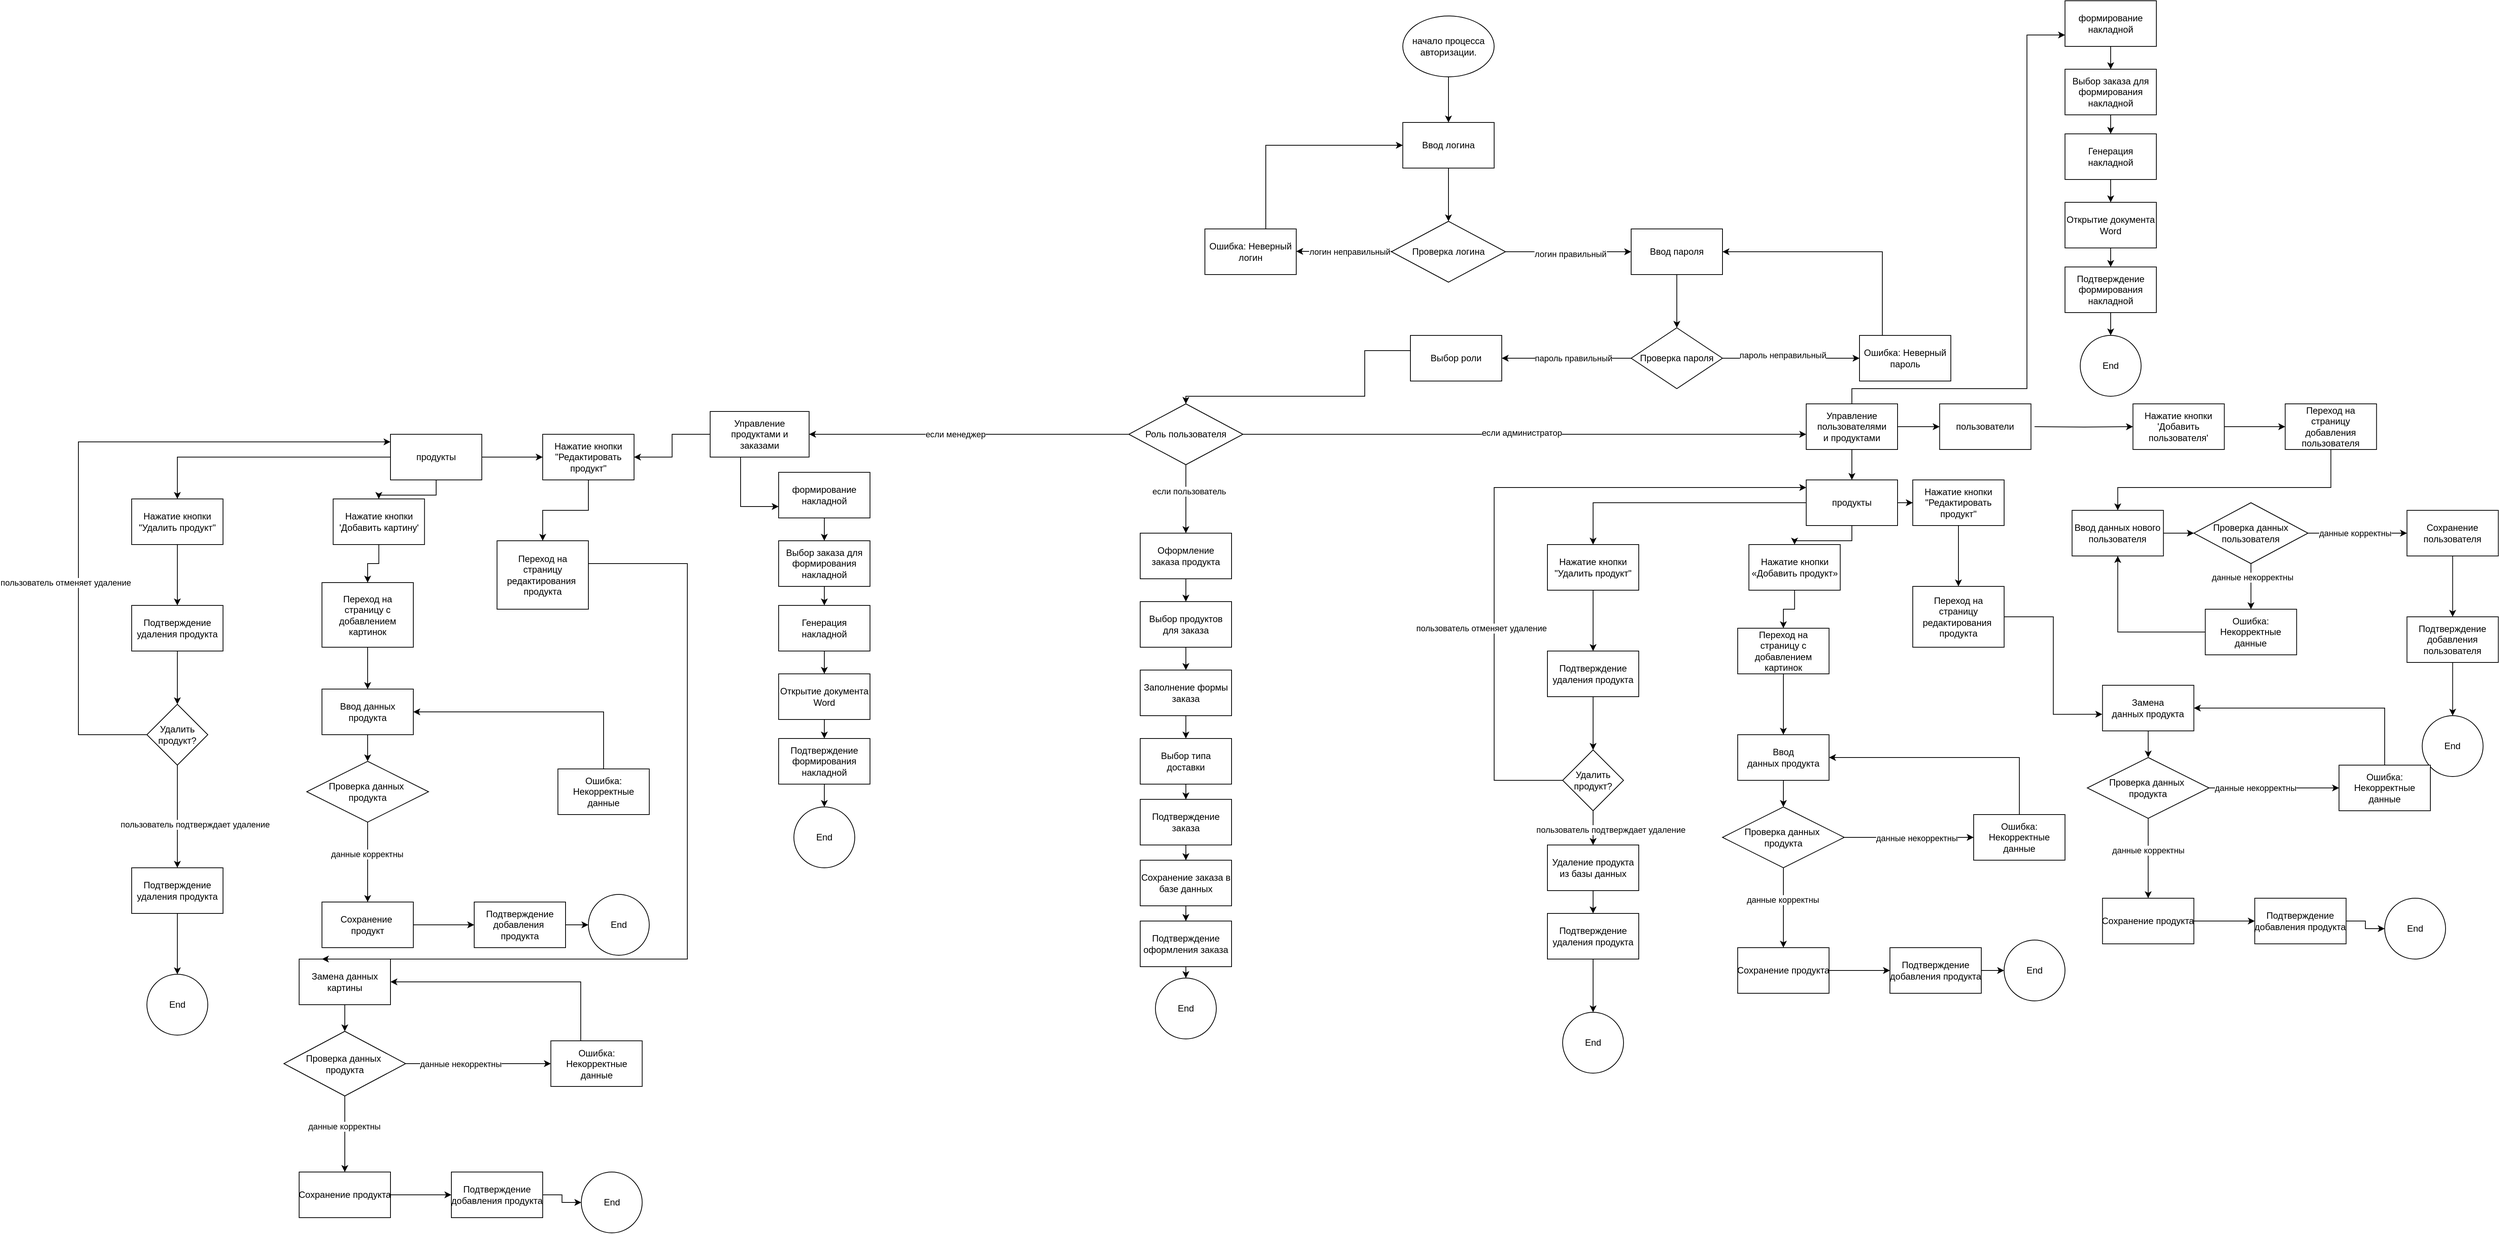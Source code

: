 <mxfile version="27.0.9">
  <diagram name="Страница — 1" id="6iXWhH8q-FExc1tuI681">
    <mxGraphModel dx="3080" dy="743" grid="1" gridSize="10" guides="1" tooltips="1" connect="1" arrows="1" fold="1" page="1" pageScale="1" pageWidth="827" pageHeight="1169" math="0" shadow="0">
      <root>
        <mxCell id="0" />
        <mxCell id="1" parent="0" />
        <mxCell id="z29O2VxKoP01go79SYKM-3" style="edgeStyle=orthogonalEdgeStyle;rounded=0;orthogonalLoop=1;jettySize=auto;html=1;" parent="1" source="z29O2VxKoP01go79SYKM-1" target="z29O2VxKoP01go79SYKM-2" edge="1">
          <mxGeometry relative="1" as="geometry" />
        </mxCell>
        <mxCell id="z29O2VxKoP01go79SYKM-1" value="&lt;p class=&quot;&quot; data-end=&quot;845&quot; data-start=&quot;799&quot;&gt;начало процесса авторизации.&lt;/p&gt;" style="ellipse;whiteSpace=wrap;html=1;" parent="1" vertex="1">
          <mxGeometry x="340" y="420" width="120" height="80" as="geometry" />
        </mxCell>
        <mxCell id="z29O2VxKoP01go79SYKM-5" style="edgeStyle=orthogonalEdgeStyle;rounded=0;orthogonalLoop=1;jettySize=auto;html=1;entryX=0.5;entryY=0;entryDx=0;entryDy=0;" parent="1" source="z29O2VxKoP01go79SYKM-2" target="z29O2VxKoP01go79SYKM-4" edge="1">
          <mxGeometry relative="1" as="geometry" />
        </mxCell>
        <mxCell id="z29O2VxKoP01go79SYKM-2" value="Ввод логина" style="rounded=0;whiteSpace=wrap;html=1;" parent="1" vertex="1">
          <mxGeometry x="340" y="560" width="120" height="60" as="geometry" />
        </mxCell>
        <mxCell id="z29O2VxKoP01go79SYKM-8" style="edgeStyle=orthogonalEdgeStyle;rounded=0;orthogonalLoop=1;jettySize=auto;html=1;exitX=1;exitY=0.5;exitDx=0;exitDy=0;" parent="1" source="z29O2VxKoP01go79SYKM-4" target="z29O2VxKoP01go79SYKM-10" edge="1">
          <mxGeometry relative="1" as="geometry">
            <mxPoint x="610" y="730" as="targetPoint" />
          </mxGeometry>
        </mxCell>
        <mxCell id="z29O2VxKoP01go79SYKM-9" value="логин правильный" style="edgeLabel;html=1;align=center;verticalAlign=middle;resizable=0;points=[];" parent="z29O2VxKoP01go79SYKM-8" vertex="1" connectable="0">
          <mxGeometry x="0.03" y="-3" relative="1" as="geometry">
            <mxPoint as="offset" />
          </mxGeometry>
        </mxCell>
        <mxCell id="z29O2VxKoP01go79SYKM-11" style="edgeStyle=orthogonalEdgeStyle;rounded=0;orthogonalLoop=1;jettySize=auto;html=1;" parent="1" target="z29O2VxKoP01go79SYKM-14" edge="1">
          <mxGeometry relative="1" as="geometry">
            <mxPoint x="195" y="729.5" as="targetPoint" />
            <mxPoint x="340" y="729.5" as="sourcePoint" />
          </mxGeometry>
        </mxCell>
        <mxCell id="z29O2VxKoP01go79SYKM-12" value="логин неправильный" style="edgeLabel;html=1;align=center;verticalAlign=middle;resizable=0;points=[];" parent="z29O2VxKoP01go79SYKM-11" vertex="1" connectable="0">
          <mxGeometry x="0.195" relative="1" as="geometry">
            <mxPoint x="13" as="offset" />
          </mxGeometry>
        </mxCell>
        <mxCell id="z29O2VxKoP01go79SYKM-4" value="Проверка логина" style="rhombus;whiteSpace=wrap;html=1;" parent="1" vertex="1">
          <mxGeometry x="325" y="690" width="150" height="80" as="geometry" />
        </mxCell>
        <mxCell id="z29O2VxKoP01go79SYKM-17" style="edgeStyle=orthogonalEdgeStyle;rounded=0;orthogonalLoop=1;jettySize=auto;html=1;exitX=0.5;exitY=1;exitDx=0;exitDy=0;entryX=0.5;entryY=0;entryDx=0;entryDy=0;" parent="1" source="z29O2VxKoP01go79SYKM-10" target="z29O2VxKoP01go79SYKM-16" edge="1">
          <mxGeometry relative="1" as="geometry" />
        </mxCell>
        <mxCell id="z29O2VxKoP01go79SYKM-10" value="Ввод пароля" style="rounded=0;whiteSpace=wrap;html=1;" parent="1" vertex="1">
          <mxGeometry x="640" y="700" width="120" height="60" as="geometry" />
        </mxCell>
        <mxCell id="z29O2VxKoP01go79SYKM-15" style="edgeStyle=orthogonalEdgeStyle;rounded=0;orthogonalLoop=1;jettySize=auto;html=1;entryX=0;entryY=0.5;entryDx=0;entryDy=0;" parent="1" source="z29O2VxKoP01go79SYKM-14" target="z29O2VxKoP01go79SYKM-2" edge="1">
          <mxGeometry relative="1" as="geometry">
            <Array as="points">
              <mxPoint x="160" y="590" />
            </Array>
          </mxGeometry>
        </mxCell>
        <mxCell id="z29O2VxKoP01go79SYKM-14" value="Ошибка: Неверный логин" style="rounded=0;whiteSpace=wrap;html=1;" parent="1" vertex="1">
          <mxGeometry x="80" y="700" width="120" height="60" as="geometry" />
        </mxCell>
        <mxCell id="z29O2VxKoP01go79SYKM-18" style="edgeStyle=orthogonalEdgeStyle;rounded=0;orthogonalLoop=1;jettySize=auto;html=1;" parent="1" source="z29O2VxKoP01go79SYKM-16" target="z29O2VxKoP01go79SYKM-22" edge="1">
          <mxGeometry relative="1" as="geometry">
            <mxPoint x="910" y="870" as="targetPoint" />
          </mxGeometry>
        </mxCell>
        <mxCell id="z29O2VxKoP01go79SYKM-20" value="Text" style="edgeLabel;html=1;align=center;verticalAlign=middle;resizable=0;points=[];" parent="z29O2VxKoP01go79SYKM-18" vertex="1" connectable="0">
          <mxGeometry x="-0.379" y="2" relative="1" as="geometry">
            <mxPoint as="offset" />
          </mxGeometry>
        </mxCell>
        <mxCell id="z29O2VxKoP01go79SYKM-21" value="пароль неправильный" style="edgeLabel;html=1;align=center;verticalAlign=middle;resizable=0;points=[];" parent="z29O2VxKoP01go79SYKM-18" vertex="1" connectable="0">
          <mxGeometry x="-0.353" y="4" relative="1" as="geometry">
            <mxPoint x="21" as="offset" />
          </mxGeometry>
        </mxCell>
        <mxCell id="z29O2VxKoP01go79SYKM-25" value="" style="edgeStyle=orthogonalEdgeStyle;rounded=0;orthogonalLoop=1;jettySize=auto;html=1;" parent="1" source="z29O2VxKoP01go79SYKM-16" target="z29O2VxKoP01go79SYKM-24" edge="1">
          <mxGeometry relative="1" as="geometry" />
        </mxCell>
        <mxCell id="z29O2VxKoP01go79SYKM-27" value="пароль правильный" style="edgeLabel;html=1;align=center;verticalAlign=middle;resizable=0;points=[];" parent="z29O2VxKoP01go79SYKM-25" vertex="1" connectable="0">
          <mxGeometry x="0.025" y="1" relative="1" as="geometry">
            <mxPoint x="11" y="-1" as="offset" />
          </mxGeometry>
        </mxCell>
        <mxCell id="z29O2VxKoP01go79SYKM-16" value="Проверка пароля" style="rhombus;whiteSpace=wrap;html=1;" parent="1" vertex="1">
          <mxGeometry x="640" y="830" width="120" height="80" as="geometry" />
        </mxCell>
        <mxCell id="z29O2VxKoP01go79SYKM-23" style="edgeStyle=orthogonalEdgeStyle;rounded=0;orthogonalLoop=1;jettySize=auto;html=1;entryX=1;entryY=0.5;entryDx=0;entryDy=0;" parent="1" source="z29O2VxKoP01go79SYKM-22" target="z29O2VxKoP01go79SYKM-10" edge="1">
          <mxGeometry relative="1" as="geometry">
            <Array as="points">
              <mxPoint x="970" y="730" />
            </Array>
          </mxGeometry>
        </mxCell>
        <mxCell id="z29O2VxKoP01go79SYKM-22" value="Ошибка: Неверный пароль" style="rounded=0;whiteSpace=wrap;html=1;" parent="1" vertex="1">
          <mxGeometry x="940" y="840" width="120" height="60" as="geometry" />
        </mxCell>
        <mxCell id="z29O2VxKoP01go79SYKM-29" value="" style="edgeStyle=orthogonalEdgeStyle;rounded=0;orthogonalLoop=1;jettySize=auto;html=1;entryX=0.5;entryY=0;entryDx=0;entryDy=0;" parent="1" source="z29O2VxKoP01go79SYKM-24" target="z29O2VxKoP01go79SYKM-28" edge="1">
          <mxGeometry relative="1" as="geometry">
            <Array as="points">
              <mxPoint x="290" y="860" />
              <mxPoint x="290" y="920" />
            </Array>
          </mxGeometry>
        </mxCell>
        <mxCell id="z29O2VxKoP01go79SYKM-24" value="Выбор роли" style="whiteSpace=wrap;html=1;" parent="1" vertex="1">
          <mxGeometry x="350" y="840" width="120" height="60" as="geometry" />
        </mxCell>
        <mxCell id="z29O2VxKoP01go79SYKM-31" value="" style="edgeStyle=orthogonalEdgeStyle;rounded=0;orthogonalLoop=1;jettySize=auto;html=1;" parent="1" source="z29O2VxKoP01go79SYKM-28" target="z29O2VxKoP01go79SYKM-30" edge="1">
          <mxGeometry relative="1" as="geometry">
            <Array as="points">
              <mxPoint x="915" y="940" />
            </Array>
          </mxGeometry>
        </mxCell>
        <mxCell id="z29O2VxKoP01go79SYKM-32" value="если администратор" style="edgeLabel;html=1;align=center;verticalAlign=middle;resizable=0;points=[];" parent="z29O2VxKoP01go79SYKM-31" vertex="1" connectable="0">
          <mxGeometry x="-0.011" y="2" relative="1" as="geometry">
            <mxPoint as="offset" />
          </mxGeometry>
        </mxCell>
        <mxCell id="z29O2VxKoP01go79SYKM-34" value="" style="edgeStyle=orthogonalEdgeStyle;rounded=0;orthogonalLoop=1;jettySize=auto;html=1;" parent="1" source="z29O2VxKoP01go79SYKM-28" target="z29O2VxKoP01go79SYKM-33" edge="1">
          <mxGeometry relative="1" as="geometry" />
        </mxCell>
        <mxCell id="z29O2VxKoP01go79SYKM-35" value="если менеджер" style="edgeLabel;html=1;align=center;verticalAlign=middle;resizable=0;points=[];" parent="z29O2VxKoP01go79SYKM-34" vertex="1" connectable="0">
          <mxGeometry x="0.116" y="-1" relative="1" as="geometry">
            <mxPoint x="6" y="1" as="offset" />
          </mxGeometry>
        </mxCell>
        <mxCell id="z29O2VxKoP01go79SYKM-37" value="" style="edgeStyle=orthogonalEdgeStyle;rounded=0;orthogonalLoop=1;jettySize=auto;html=1;" parent="1" source="z29O2VxKoP01go79SYKM-28" target="z29O2VxKoP01go79SYKM-36" edge="1">
          <mxGeometry relative="1" as="geometry" />
        </mxCell>
        <mxCell id="z29O2VxKoP01go79SYKM-38" value="если пользователь" style="edgeLabel;html=1;align=center;verticalAlign=middle;resizable=0;points=[];" parent="z29O2VxKoP01go79SYKM-37" vertex="1" connectable="0">
          <mxGeometry x="-0.222" y="4" relative="1" as="geometry">
            <mxPoint as="offset" />
          </mxGeometry>
        </mxCell>
        <mxCell id="z29O2VxKoP01go79SYKM-28" value="Роль пользователя" style="rhombus;whiteSpace=wrap;html=1;" parent="1" vertex="1">
          <mxGeometry x="-20" y="930" width="150" height="80" as="geometry" />
        </mxCell>
        <mxCell id="z29O2VxKoP01go79SYKM-113" value="" style="edgeStyle=orthogonalEdgeStyle;rounded=0;orthogonalLoop=1;jettySize=auto;html=1;exitX=0;exitY=0.5;exitDx=0;exitDy=0;" parent="1" source="z29O2VxKoP01go79SYKM-120" target="z29O2VxKoP01go79SYKM-112" edge="1">
          <mxGeometry relative="1" as="geometry">
            <mxPoint x="830" y="1000" as="sourcePoint" />
          </mxGeometry>
        </mxCell>
        <mxCell id="z29O2VxKoP01go79SYKM-114" value="" style="edgeStyle=orthogonalEdgeStyle;rounded=0;orthogonalLoop=1;jettySize=auto;html=1;" parent="1" target="z29O2VxKoP01go79SYKM-39" edge="1">
          <mxGeometry relative="1" as="geometry">
            <mxPoint x="1170" y="960" as="sourcePoint" />
          </mxGeometry>
        </mxCell>
        <mxCell id="z29O2VxKoP01go79SYKM-116" value="" style="edgeStyle=orthogonalEdgeStyle;rounded=0;orthogonalLoop=1;jettySize=auto;html=1;" parent="1" source="z29O2VxKoP01go79SYKM-30" target="z29O2VxKoP01go79SYKM-115" edge="1">
          <mxGeometry relative="1" as="geometry" />
        </mxCell>
        <mxCell id="z29O2VxKoP01go79SYKM-121" value="" style="edgeStyle=orthogonalEdgeStyle;rounded=0;orthogonalLoop=1;jettySize=auto;html=1;" parent="1" source="z29O2VxKoP01go79SYKM-30" target="z29O2VxKoP01go79SYKM-120" edge="1">
          <mxGeometry relative="1" as="geometry" />
        </mxCell>
        <mxCell id="z29O2VxKoP01go79SYKM-30" value="&lt;font style=&quot;vertical-align: inherit;&quot;&gt;&lt;font style=&quot;vertical-align: inherit;&quot;&gt;Управление пользователями и&amp;nbsp;&lt;/font&gt;&lt;/font&gt;&lt;font style=&quot;vertical-align: inherit;&quot;&gt;&lt;font style=&quot;vertical-align: inherit;&quot;&gt;продуктами&lt;/font&gt;&lt;/font&gt;" style="whiteSpace=wrap;html=1;" parent="1" vertex="1">
          <mxGeometry x="870" y="930" width="120" height="60" as="geometry" />
        </mxCell>
        <mxCell id="z29O2VxKoP01go79SYKM-213" style="edgeStyle=orthogonalEdgeStyle;rounded=0;orthogonalLoop=1;jettySize=auto;html=1;entryX=0;entryY=0.75;entryDx=0;entryDy=0;" parent="1" source="z29O2VxKoP01go79SYKM-33" target="z29O2VxKoP01go79SYKM-178" edge="1">
          <mxGeometry relative="1" as="geometry">
            <Array as="points">
              <mxPoint x="-530" y="1065" />
            </Array>
          </mxGeometry>
        </mxCell>
        <mxCell id="z29O2VxKoP01go79SYKM-33" value="&lt;font style=&quot;vertical-align: inherit;&quot;&gt;&lt;font style=&quot;vertical-align: inherit;&quot;&gt;Управление продуктами и заказами&lt;/font&gt;&lt;/font&gt;" style="whiteSpace=wrap;html=1;" parent="1" vertex="1">
          <mxGeometry x="-570" y="940" width="130" height="60" as="geometry" />
        </mxCell>
        <mxCell id="z29O2VxKoP01go79SYKM-216" value="" style="edgeStyle=orthogonalEdgeStyle;rounded=0;orthogonalLoop=1;jettySize=auto;html=1;" parent="1" source="z29O2VxKoP01go79SYKM-36" target="z29O2VxKoP01go79SYKM-215" edge="1">
          <mxGeometry relative="1" as="geometry" />
        </mxCell>
        <mxCell id="z29O2VxKoP01go79SYKM-36" value="&lt;font style=&quot;vertical-align: inherit;&quot;&gt;&lt;font style=&quot;vertical-align: inherit;&quot;&gt;Оформление заказа&amp;nbsp;&lt;/font&gt;&lt;/font&gt;&lt;font style=&quot;vertical-align: inherit;&quot;&gt;&lt;font style=&quot;vertical-align: inherit;&quot;&gt;продукта&lt;/font&gt;&lt;/font&gt;" style="whiteSpace=wrap;html=1;" parent="1" vertex="1">
          <mxGeometry x="-5" y="1100" width="120" height="60" as="geometry" />
        </mxCell>
        <mxCell id="z29O2VxKoP01go79SYKM-42" value="" style="edgeStyle=orthogonalEdgeStyle;rounded=0;orthogonalLoop=1;jettySize=auto;html=1;" parent="1" source="z29O2VxKoP01go79SYKM-39" target="z29O2VxKoP01go79SYKM-41" edge="1">
          <mxGeometry relative="1" as="geometry" />
        </mxCell>
        <mxCell id="z29O2VxKoP01go79SYKM-39" value="Нажатие кнопки &#39;Добавить пользователя&#39;" style="whiteSpace=wrap;html=1;" parent="1" vertex="1">
          <mxGeometry x="1299.29" y="930" width="120" height="60" as="geometry" />
        </mxCell>
        <mxCell id="z29O2VxKoP01go79SYKM-54" style="edgeStyle=orthogonalEdgeStyle;rounded=0;orthogonalLoop=1;jettySize=auto;html=1;" parent="1" source="z29O2VxKoP01go79SYKM-41" target="z29O2VxKoP01go79SYKM-43" edge="1">
          <mxGeometry relative="1" as="geometry">
            <Array as="points">
              <mxPoint x="1559.29" y="1040" />
              <mxPoint x="1279.29" y="1040" />
            </Array>
          </mxGeometry>
        </mxCell>
        <mxCell id="z29O2VxKoP01go79SYKM-41" value="Переход на страницу добавления пользователя" style="whiteSpace=wrap;html=1;" parent="1" vertex="1">
          <mxGeometry x="1499.29" y="930" width="120" height="60" as="geometry" />
        </mxCell>
        <mxCell id="z29O2VxKoP01go79SYKM-46" value="" style="edgeStyle=orthogonalEdgeStyle;rounded=0;orthogonalLoop=1;jettySize=auto;html=1;" parent="1" source="z29O2VxKoP01go79SYKM-43" target="z29O2VxKoP01go79SYKM-45" edge="1">
          <mxGeometry relative="1" as="geometry" />
        </mxCell>
        <mxCell id="z29O2VxKoP01go79SYKM-43" value="Ввод данных нового пользователя" style="whiteSpace=wrap;html=1;" parent="1" vertex="1">
          <mxGeometry x="1219.29" y="1070" width="120" height="60" as="geometry" />
        </mxCell>
        <mxCell id="z29O2VxKoP01go79SYKM-48" value="" style="edgeStyle=orthogonalEdgeStyle;rounded=0;orthogonalLoop=1;jettySize=auto;html=1;" parent="1" source="z29O2VxKoP01go79SYKM-45" target="z29O2VxKoP01go79SYKM-47" edge="1">
          <mxGeometry relative="1" as="geometry" />
        </mxCell>
        <mxCell id="z29O2VxKoP01go79SYKM-49" value="данные корректны" style="edgeLabel;html=1;align=center;verticalAlign=middle;resizable=0;points=[];" parent="z29O2VxKoP01go79SYKM-48" vertex="1" connectable="0">
          <mxGeometry x="-0.053" relative="1" as="geometry">
            <mxPoint as="offset" />
          </mxGeometry>
        </mxCell>
        <mxCell id="z29O2VxKoP01go79SYKM-51" value="" style="edgeStyle=orthogonalEdgeStyle;rounded=0;orthogonalLoop=1;jettySize=auto;html=1;" parent="1" source="z29O2VxKoP01go79SYKM-45" target="z29O2VxKoP01go79SYKM-50" edge="1">
          <mxGeometry relative="1" as="geometry" />
        </mxCell>
        <mxCell id="z29O2VxKoP01go79SYKM-52" value="данные некорректны" style="edgeLabel;html=1;align=center;verticalAlign=middle;resizable=0;points=[];" parent="z29O2VxKoP01go79SYKM-51" vertex="1" connectable="0">
          <mxGeometry x="-0.422" y="1" relative="1" as="geometry">
            <mxPoint as="offset" />
          </mxGeometry>
        </mxCell>
        <mxCell id="z29O2VxKoP01go79SYKM-45" value="Проверка данных пользователя" style="rhombus;whiteSpace=wrap;html=1;" parent="1" vertex="1">
          <mxGeometry x="1379.29" y="1060" width="150" height="80" as="geometry" />
        </mxCell>
        <mxCell id="z29O2VxKoP01go79SYKM-56" value="" style="edgeStyle=orthogonalEdgeStyle;rounded=0;orthogonalLoop=1;jettySize=auto;html=1;" parent="1" source="z29O2VxKoP01go79SYKM-47" target="z29O2VxKoP01go79SYKM-55" edge="1">
          <mxGeometry relative="1" as="geometry" />
        </mxCell>
        <mxCell id="z29O2VxKoP01go79SYKM-47" value="Сохранение пользователя" style="whiteSpace=wrap;html=1;" parent="1" vertex="1">
          <mxGeometry x="1659.29" y="1070" width="120" height="60" as="geometry" />
        </mxCell>
        <mxCell id="z29O2VxKoP01go79SYKM-53" style="edgeStyle=orthogonalEdgeStyle;rounded=0;orthogonalLoop=1;jettySize=auto;html=1;entryX=0.5;entryY=1;entryDx=0;entryDy=0;" parent="1" source="z29O2VxKoP01go79SYKM-50" target="z29O2VxKoP01go79SYKM-43" edge="1">
          <mxGeometry relative="1" as="geometry" />
        </mxCell>
        <mxCell id="z29O2VxKoP01go79SYKM-50" value="Ошибка: Некорректные данные" style="whiteSpace=wrap;html=1;" parent="1" vertex="1">
          <mxGeometry x="1394.29" y="1200" width="120" height="60" as="geometry" />
        </mxCell>
        <mxCell id="z29O2VxKoP01go79SYKM-58" value="" style="edgeStyle=orthogonalEdgeStyle;rounded=0;orthogonalLoop=1;jettySize=auto;html=1;" parent="1" source="z29O2VxKoP01go79SYKM-55" target="z29O2VxKoP01go79SYKM-57" edge="1">
          <mxGeometry relative="1" as="geometry" />
        </mxCell>
        <mxCell id="z29O2VxKoP01go79SYKM-55" value="Подтверждение добавления пользователя" style="whiteSpace=wrap;html=1;" parent="1" vertex="1">
          <mxGeometry x="1659.29" y="1210" width="120" height="60" as="geometry" />
        </mxCell>
        <mxCell id="z29O2VxKoP01go79SYKM-57" value="End" style="ellipse;whiteSpace=wrap;html=1;" parent="1" vertex="1">
          <mxGeometry x="1679.29" y="1340" width="80" height="80" as="geometry" />
        </mxCell>
        <mxCell id="z29O2VxKoP01go79SYKM-66" value="" style="edgeStyle=orthogonalEdgeStyle;rounded=0;orthogonalLoop=1;jettySize=auto;html=1;" parent="1" source="z29O2VxKoP01go79SYKM-59" target="z29O2VxKoP01go79SYKM-65" edge="1">
          <mxGeometry relative="1" as="geometry" />
        </mxCell>
        <mxCell id="z29O2VxKoP01go79SYKM-59" value="&lt;font style=&quot;vertical-align: inherit;&quot;&gt;&lt;font style=&quot;vertical-align: inherit;&quot;&gt;&lt;font style=&quot;vertical-align: inherit;&quot;&gt;&lt;font style=&quot;vertical-align: inherit;&quot;&gt;Нажатие кнопки «Добавить продукт»&lt;/font&gt;&lt;/font&gt;&lt;/font&gt;&lt;/font&gt;" style="whiteSpace=wrap;html=1;" parent="1" vertex="1">
          <mxGeometry x="794.71" y="1115" width="120" height="60" as="geometry" />
        </mxCell>
        <mxCell id="z29O2VxKoP01go79SYKM-68" value="" style="edgeStyle=orthogonalEdgeStyle;rounded=0;orthogonalLoop=1;jettySize=auto;html=1;" parent="1" source="z29O2VxKoP01go79SYKM-65" target="z29O2VxKoP01go79SYKM-67" edge="1">
          <mxGeometry relative="1" as="geometry" />
        </mxCell>
        <mxCell id="z29O2VxKoP01go79SYKM-65" value="&lt;font style=&quot;vertical-align: inherit;&quot;&gt;&lt;font style=&quot;vertical-align: inherit;&quot;&gt;&lt;font style=&quot;vertical-align: inherit;&quot;&gt;&lt;font style=&quot;vertical-align: inherit;&quot;&gt;Переход на страницу с добавлением картинок&lt;/font&gt;&lt;/font&gt;&lt;/font&gt;&lt;/font&gt;" style="whiteSpace=wrap;html=1;" parent="1" vertex="1">
          <mxGeometry x="780" y="1225" width="120" height="60" as="geometry" />
        </mxCell>
        <mxCell id="z29O2VxKoP01go79SYKM-83" value="" style="edgeStyle=orthogonalEdgeStyle;rounded=0;orthogonalLoop=1;jettySize=auto;html=1;" parent="1" source="z29O2VxKoP01go79SYKM-67" target="z29O2VxKoP01go79SYKM-81" edge="1">
          <mxGeometry relative="1" as="geometry" />
        </mxCell>
        <mxCell id="z29O2VxKoP01go79SYKM-67" value="&lt;font style=&quot;vertical-align: inherit;&quot;&gt;&lt;font style=&quot;vertical-align: inherit;&quot;&gt;Ввод данных&amp;nbsp;&lt;/font&gt;&lt;/font&gt;&lt;font style=&quot;vertical-align: inherit;&quot;&gt;&lt;font style=&quot;vertical-align: inherit;&quot;&gt;продукта&lt;/font&gt;&lt;/font&gt;" style="whiteSpace=wrap;html=1;" parent="1" vertex="1">
          <mxGeometry x="780" y="1365" width="120" height="60" as="geometry" />
        </mxCell>
        <mxCell id="z29O2VxKoP01go79SYKM-76" value="" style="edgeStyle=orthogonalEdgeStyle;rounded=0;orthogonalLoop=1;jettySize=auto;html=1;exitX=0.5;exitY=1;exitDx=0;exitDy=0;" parent="1" source="z29O2VxKoP01go79SYKM-81" target="z29O2VxKoP01go79SYKM-75" edge="1">
          <mxGeometry relative="1" as="geometry">
            <mxPoint x="850" y="1580" as="sourcePoint" />
          </mxGeometry>
        </mxCell>
        <mxCell id="z29O2VxKoP01go79SYKM-77" value="данные корректны" style="edgeLabel;html=1;align=center;verticalAlign=middle;resizable=0;points=[];" parent="z29O2VxKoP01go79SYKM-76" vertex="1" connectable="0">
          <mxGeometry x="-0.2" y="-1" relative="1" as="geometry">
            <mxPoint as="offset" />
          </mxGeometry>
        </mxCell>
        <mxCell id="z29O2VxKoP01go79SYKM-93" value="" style="edgeStyle=orthogonalEdgeStyle;rounded=0;orthogonalLoop=1;jettySize=auto;html=1;" parent="1" source="z29O2VxKoP01go79SYKM-75" target="z29O2VxKoP01go79SYKM-92" edge="1">
          <mxGeometry relative="1" as="geometry" />
        </mxCell>
        <mxCell id="z29O2VxKoP01go79SYKM-75" value="&lt;font style=&quot;vertical-align: inherit;&quot;&gt;&lt;font style=&quot;vertical-align: inherit;&quot;&gt;Сохранение&amp;nbsp;&lt;/font&gt;&lt;/font&gt;&lt;font style=&quot;vertical-align: inherit;&quot;&gt;&lt;font style=&quot;vertical-align: inherit;&quot;&gt;продукта&lt;/font&gt;&lt;/font&gt;" style="whiteSpace=wrap;html=1;" parent="1" vertex="1">
          <mxGeometry x="780" y="1645" width="120" height="60" as="geometry" />
        </mxCell>
        <mxCell id="z29O2VxKoP01go79SYKM-89" value="" style="edgeStyle=orthogonalEdgeStyle;rounded=0;orthogonalLoop=1;jettySize=auto;html=1;" parent="1" source="z29O2VxKoP01go79SYKM-81" target="z29O2VxKoP01go79SYKM-88" edge="1">
          <mxGeometry relative="1" as="geometry" />
        </mxCell>
        <mxCell id="z29O2VxKoP01go79SYKM-90" value="данные некорректны" style="edgeLabel;html=1;align=center;verticalAlign=middle;resizable=0;points=[];" parent="z29O2VxKoP01go79SYKM-89" vertex="1" connectable="0">
          <mxGeometry x="0.12" y="-1" relative="1" as="geometry">
            <mxPoint as="offset" />
          </mxGeometry>
        </mxCell>
        <mxCell id="z29O2VxKoP01go79SYKM-81" value="&lt;font style=&quot;vertical-align: inherit;&quot;&gt;&lt;font style=&quot;vertical-align: inherit;&quot;&gt;Проверка данных&amp;nbsp;&lt;/font&gt;&lt;/font&gt;&lt;div&gt;&lt;font style=&quot;vertical-align: inherit;&quot;&gt;&lt;font style=&quot;vertical-align: inherit;&quot;&gt;продукта&lt;/font&gt;&lt;/font&gt;&lt;/div&gt;" style="rhombus;whiteSpace=wrap;html=1;" parent="1" vertex="1">
          <mxGeometry x="760" y="1460" width="160" height="80" as="geometry" />
        </mxCell>
        <mxCell id="z29O2VxKoP01go79SYKM-91" style="edgeStyle=orthogonalEdgeStyle;rounded=0;orthogonalLoop=1;jettySize=auto;html=1;entryX=1;entryY=0.5;entryDx=0;entryDy=0;" parent="1" source="z29O2VxKoP01go79SYKM-88" target="z29O2VxKoP01go79SYKM-67" edge="1">
          <mxGeometry relative="1" as="geometry">
            <Array as="points">
              <mxPoint x="1150" y="1395" />
            </Array>
          </mxGeometry>
        </mxCell>
        <mxCell id="z29O2VxKoP01go79SYKM-88" value="Ошибка: Некорректные данные" style="whiteSpace=wrap;html=1;" parent="1" vertex="1">
          <mxGeometry x="1090" y="1470" width="120" height="60" as="geometry" />
        </mxCell>
        <mxCell id="z29O2VxKoP01go79SYKM-95" value="" style="edgeStyle=orthogonalEdgeStyle;rounded=0;orthogonalLoop=1;jettySize=auto;html=1;" parent="1" source="z29O2VxKoP01go79SYKM-92" target="z29O2VxKoP01go79SYKM-94" edge="1">
          <mxGeometry relative="1" as="geometry" />
        </mxCell>
        <mxCell id="z29O2VxKoP01go79SYKM-92" value="&lt;font style=&quot;vertical-align: inherit;&quot;&gt;&lt;font style=&quot;vertical-align: inherit;&quot;&gt;Подтверждение добавления&amp;nbsp;&lt;/font&gt;&lt;/font&gt;&lt;font style=&quot;vertical-align: inherit;&quot;&gt;&lt;font style=&quot;vertical-align: inherit;&quot;&gt;продукта&lt;/font&gt;&lt;/font&gt;" style="whiteSpace=wrap;html=1;" parent="1" vertex="1">
          <mxGeometry x="980" y="1645" width="120" height="60" as="geometry" />
        </mxCell>
        <mxCell id="z29O2VxKoP01go79SYKM-94" value="End" style="ellipse;whiteSpace=wrap;html=1;" parent="1" vertex="1">
          <mxGeometry x="1130" y="1635" width="80" height="80" as="geometry" />
        </mxCell>
        <mxCell id="z29O2VxKoP01go79SYKM-143" value="" style="edgeStyle=orthogonalEdgeStyle;rounded=0;orthogonalLoop=1;jettySize=auto;html=1;" parent="1" source="z29O2VxKoP01go79SYKM-112" target="z29O2VxKoP01go79SYKM-142" edge="1">
          <mxGeometry relative="1" as="geometry" />
        </mxCell>
        <mxCell id="z29O2VxKoP01go79SYKM-112" value="&lt;font style=&quot;vertical-align: inherit;&quot;&gt;&lt;font style=&quot;vertical-align: inherit;&quot;&gt;Нажатие кнопки &quot;Удалить продукт&quot;&lt;/font&gt;&lt;/font&gt;" style="whiteSpace=wrap;html=1;" parent="1" vertex="1">
          <mxGeometry x="530" y="1115" width="120" height="60" as="geometry" />
        </mxCell>
        <mxCell id="z29O2VxKoP01go79SYKM-115" value="пользователи" style="whiteSpace=wrap;html=1;" parent="1" vertex="1">
          <mxGeometry x="1045.29" y="930" width="120" height="60" as="geometry" />
        </mxCell>
        <mxCell id="z29O2VxKoP01go79SYKM-122" value="" style="edgeStyle=orthogonalEdgeStyle;rounded=0;orthogonalLoop=1;jettySize=auto;html=1;" parent="1" source="z29O2VxKoP01go79SYKM-120" target="z29O2VxKoP01go79SYKM-59" edge="1">
          <mxGeometry relative="1" as="geometry" />
        </mxCell>
        <mxCell id="z29O2VxKoP01go79SYKM-124" value="" style="edgeStyle=orthogonalEdgeStyle;rounded=0;orthogonalLoop=1;jettySize=auto;html=1;" parent="1" source="z29O2VxKoP01go79SYKM-120" target="z29O2VxKoP01go79SYKM-123" edge="1">
          <mxGeometry relative="1" as="geometry" />
        </mxCell>
        <mxCell id="z29O2VxKoP01go79SYKM-120" value="&lt;font style=&quot;vertical-align: inherit;&quot;&gt;&lt;font style=&quot;vertical-align: inherit;&quot;&gt;продукты&lt;/font&gt;&lt;/font&gt;" style="whiteSpace=wrap;html=1;" parent="1" vertex="1">
          <mxGeometry x="870" y="1030" width="120" height="60" as="geometry" />
        </mxCell>
        <mxCell id="z29O2VxKoP01go79SYKM-126" value="" style="edgeStyle=orthogonalEdgeStyle;rounded=0;orthogonalLoop=1;jettySize=auto;html=1;" parent="1" source="z29O2VxKoP01go79SYKM-123" target="z29O2VxKoP01go79SYKM-125" edge="1">
          <mxGeometry relative="1" as="geometry" />
        </mxCell>
        <mxCell id="z29O2VxKoP01go79SYKM-123" value="&lt;font style=&quot;vertical-align: inherit;&quot;&gt;&lt;font style=&quot;vertical-align: inherit;&quot;&gt;Нажатие кнопки &quot;Редактировать продукт&quot;&lt;/font&gt;&lt;/font&gt;" style="whiteSpace=wrap;html=1;" parent="1" vertex="1">
          <mxGeometry x="1010" y="1030" width="120" height="60" as="geometry" />
        </mxCell>
        <mxCell id="z29O2VxKoP01go79SYKM-125" value="&lt;font style=&quot;vertical-align: inherit;&quot;&gt;&lt;font style=&quot;vertical-align: inherit;&quot;&gt;Переход на страницу редактирования&amp;nbsp;&lt;/font&gt;&lt;/font&gt;&lt;div&gt;&lt;font style=&quot;vertical-align: inherit;&quot;&gt;&lt;font style=&quot;vertical-align: inherit;&quot;&gt;продукта&lt;/font&gt;&lt;/font&gt;&lt;/div&gt;" style="whiteSpace=wrap;html=1;" parent="1" vertex="1">
          <mxGeometry x="1010" y="1170" width="120" height="80" as="geometry" />
        </mxCell>
        <mxCell id="z29O2VxKoP01go79SYKM-127" value="" style="edgeStyle=orthogonalEdgeStyle;rounded=0;orthogonalLoop=1;jettySize=auto;html=1;" parent="1" source="z29O2VxKoP01go79SYKM-128" target="z29O2VxKoP01go79SYKM-135" edge="1">
          <mxGeometry relative="1" as="geometry" />
        </mxCell>
        <mxCell id="z29O2VxKoP01go79SYKM-128" value="&lt;font style=&quot;vertical-align: inherit;&quot;&gt;&lt;font style=&quot;vertical-align: inherit;&quot;&gt;Замена данных&amp;nbsp;&lt;/font&gt;&lt;/font&gt;&lt;font style=&quot;vertical-align: inherit;&quot;&gt;&lt;font style=&quot;vertical-align: inherit;&quot;&gt;продукта&lt;/font&gt;&lt;/font&gt;" style="whiteSpace=wrap;html=1;" parent="1" vertex="1">
          <mxGeometry x="1259.29" y="1300" width="120" height="60" as="geometry" />
        </mxCell>
        <mxCell id="z29O2VxKoP01go79SYKM-129" value="" style="edgeStyle=orthogonalEdgeStyle;rounded=0;orthogonalLoop=1;jettySize=auto;html=1;exitX=0.5;exitY=1;exitDx=0;exitDy=0;" parent="1" source="z29O2VxKoP01go79SYKM-135" target="z29O2VxKoP01go79SYKM-132" edge="1">
          <mxGeometry relative="1" as="geometry">
            <mxPoint x="1329.29" y="1515" as="sourcePoint" />
          </mxGeometry>
        </mxCell>
        <mxCell id="z29O2VxKoP01go79SYKM-130" value="данные корректны" style="edgeLabel;html=1;align=center;verticalAlign=middle;resizable=0;points=[];" parent="z29O2VxKoP01go79SYKM-129" vertex="1" connectable="0">
          <mxGeometry x="-0.2" y="-1" relative="1" as="geometry">
            <mxPoint as="offset" />
          </mxGeometry>
        </mxCell>
        <mxCell id="z29O2VxKoP01go79SYKM-131" value="" style="edgeStyle=orthogonalEdgeStyle;rounded=0;orthogonalLoop=1;jettySize=auto;html=1;" parent="1" source="z29O2VxKoP01go79SYKM-132" target="z29O2VxKoP01go79SYKM-139" edge="1">
          <mxGeometry relative="1" as="geometry" />
        </mxCell>
        <mxCell id="z29O2VxKoP01go79SYKM-132" value="&lt;font style=&quot;vertical-align: inherit;&quot;&gt;&lt;font style=&quot;vertical-align: inherit;&quot;&gt;Сохранение&amp;nbsp;&lt;/font&gt;&lt;/font&gt;&lt;font style=&quot;vertical-align: inherit;&quot;&gt;&lt;font style=&quot;vertical-align: inherit;&quot;&gt;продукта&lt;/font&gt;&lt;/font&gt;" style="whiteSpace=wrap;html=1;" parent="1" vertex="1">
          <mxGeometry x="1259.29" y="1580" width="120" height="60" as="geometry" />
        </mxCell>
        <mxCell id="z29O2VxKoP01go79SYKM-133" value="" style="edgeStyle=orthogonalEdgeStyle;rounded=0;orthogonalLoop=1;jettySize=auto;html=1;" parent="1" source="z29O2VxKoP01go79SYKM-135" target="z29O2VxKoP01go79SYKM-137" edge="1">
          <mxGeometry relative="1" as="geometry" />
        </mxCell>
        <mxCell id="z29O2VxKoP01go79SYKM-134" value="данные некорректны" style="edgeLabel;html=1;align=center;verticalAlign=middle;resizable=0;points=[];" parent="z29O2VxKoP01go79SYKM-133" vertex="1" connectable="0">
          <mxGeometry x="0.12" y="-1" relative="1" as="geometry">
            <mxPoint x="-35" y="-1" as="offset" />
          </mxGeometry>
        </mxCell>
        <mxCell id="z29O2VxKoP01go79SYKM-135" value="&lt;font style=&quot;vertical-align: inherit;&quot;&gt;&lt;font style=&quot;vertical-align: inherit;&quot;&gt;&lt;font style=&quot;vertical-align: inherit;&quot;&gt;&lt;font style=&quot;vertical-align: inherit;&quot;&gt;Проверка данных&amp;nbsp;&lt;/font&gt;&lt;/font&gt;&lt;/font&gt;&lt;/font&gt;&lt;div&gt;&lt;font style=&quot;vertical-align: inherit;&quot;&gt;&lt;font style=&quot;vertical-align: inherit;&quot;&gt;продукта&lt;/font&gt;&lt;/font&gt;&lt;/div&gt;" style="rhombus;whiteSpace=wrap;html=1;" parent="1" vertex="1">
          <mxGeometry x="1239.29" y="1395" width="160" height="80" as="geometry" />
        </mxCell>
        <mxCell id="z29O2VxKoP01go79SYKM-136" style="edgeStyle=orthogonalEdgeStyle;rounded=0;orthogonalLoop=1;jettySize=auto;html=1;entryX=1;entryY=0.5;entryDx=0;entryDy=0;" parent="1" source="z29O2VxKoP01go79SYKM-137" target="z29O2VxKoP01go79SYKM-128" edge="1">
          <mxGeometry relative="1" as="geometry">
            <Array as="points">
              <mxPoint x="1629.29" y="1330" />
            </Array>
          </mxGeometry>
        </mxCell>
        <mxCell id="z29O2VxKoP01go79SYKM-137" value="Ошибка: Некорректные данные" style="whiteSpace=wrap;html=1;" parent="1" vertex="1">
          <mxGeometry x="1570" y="1405" width="120" height="60" as="geometry" />
        </mxCell>
        <mxCell id="z29O2VxKoP01go79SYKM-138" value="" style="edgeStyle=orthogonalEdgeStyle;rounded=0;orthogonalLoop=1;jettySize=auto;html=1;" parent="1" source="z29O2VxKoP01go79SYKM-139" target="z29O2VxKoP01go79SYKM-140" edge="1">
          <mxGeometry relative="1" as="geometry" />
        </mxCell>
        <mxCell id="z29O2VxKoP01go79SYKM-139" value="&lt;font style=&quot;vertical-align: inherit;&quot;&gt;&lt;font style=&quot;vertical-align: inherit;&quot;&gt;Подтверждение добавления&amp;nbsp;&lt;/font&gt;&lt;/font&gt;&lt;font style=&quot;vertical-align: inherit;&quot;&gt;&lt;font style=&quot;vertical-align: inherit;&quot;&gt;продукта&lt;/font&gt;&lt;/font&gt;" style="whiteSpace=wrap;html=1;" parent="1" vertex="1">
          <mxGeometry x="1459.29" y="1580" width="120" height="60" as="geometry" />
        </mxCell>
        <mxCell id="z29O2VxKoP01go79SYKM-140" value="End" style="ellipse;whiteSpace=wrap;html=1;" parent="1" vertex="1">
          <mxGeometry x="1630" y="1580" width="80" height="80" as="geometry" />
        </mxCell>
        <mxCell id="z29O2VxKoP01go79SYKM-141" style="edgeStyle=orthogonalEdgeStyle;rounded=0;orthogonalLoop=1;jettySize=auto;html=1;entryX=-0.003;entryY=0.636;entryDx=0;entryDy=0;entryPerimeter=0;" parent="1" source="z29O2VxKoP01go79SYKM-125" target="z29O2VxKoP01go79SYKM-128" edge="1">
          <mxGeometry relative="1" as="geometry" />
        </mxCell>
        <mxCell id="z29O2VxKoP01go79SYKM-145" value="" style="edgeStyle=orthogonalEdgeStyle;rounded=0;orthogonalLoop=1;jettySize=auto;html=1;" parent="1" source="z29O2VxKoP01go79SYKM-142" target="z29O2VxKoP01go79SYKM-144" edge="1">
          <mxGeometry relative="1" as="geometry" />
        </mxCell>
        <mxCell id="z29O2VxKoP01go79SYKM-142" value="&lt;font style=&quot;vertical-align: inherit;&quot;&gt;&lt;font style=&quot;vertical-align: inherit;&quot;&gt;Подтверждение удаления&amp;nbsp;&lt;/font&gt;&lt;/font&gt;&lt;font style=&quot;vertical-align: inherit;&quot;&gt;&lt;font style=&quot;vertical-align: inherit;&quot;&gt;продукта&lt;/font&gt;&lt;/font&gt;" style="whiteSpace=wrap;html=1;" parent="1" vertex="1">
          <mxGeometry x="530" y="1255" width="120" height="60" as="geometry" />
        </mxCell>
        <mxCell id="z29O2VxKoP01go79SYKM-147" value="" style="edgeStyle=orthogonalEdgeStyle;rounded=0;orthogonalLoop=1;jettySize=auto;html=1;" parent="1" source="z29O2VxKoP01go79SYKM-144" target="z29O2VxKoP01go79SYKM-146" edge="1">
          <mxGeometry relative="1" as="geometry" />
        </mxCell>
        <mxCell id="z29O2VxKoP01go79SYKM-148" value="пользователь подтверждает удаление" style="edgeLabel;html=1;align=center;verticalAlign=middle;resizable=0;points=[];" parent="z29O2VxKoP01go79SYKM-147" vertex="1" connectable="0">
          <mxGeometry x="0.163" y="1" relative="1" as="geometry">
            <mxPoint x="22" y="-1" as="offset" />
          </mxGeometry>
        </mxCell>
        <mxCell id="z29O2VxKoP01go79SYKM-150" value="" style="edgeStyle=orthogonalEdgeStyle;rounded=0;orthogonalLoop=1;jettySize=auto;html=1;" parent="1" source="z29O2VxKoP01go79SYKM-144" target="z29O2VxKoP01go79SYKM-120" edge="1">
          <mxGeometry relative="1" as="geometry">
            <mxPoint x="380.059" y="1315.0" as="targetPoint" />
            <Array as="points">
              <mxPoint x="460" y="1425" />
              <mxPoint x="460" y="1040" />
            </Array>
          </mxGeometry>
        </mxCell>
        <mxCell id="z29O2VxKoP01go79SYKM-151" value="пользователь отменяет удаление" style="edgeLabel;html=1;align=center;verticalAlign=middle;resizable=0;points=[];" parent="z29O2VxKoP01go79SYKM-150" vertex="1" connectable="0">
          <mxGeometry x="-0.498" y="-2" relative="1" as="geometry">
            <mxPoint x="-19" y="-68" as="offset" />
          </mxGeometry>
        </mxCell>
        <mxCell id="z29O2VxKoP01go79SYKM-144" value="&lt;font style=&quot;vertical-align: inherit;&quot;&gt;&lt;font style=&quot;vertical-align: inherit;&quot;&gt;Удалить продукт?&lt;/font&gt;&lt;/font&gt;" style="rhombus;whiteSpace=wrap;html=1;" parent="1" vertex="1">
          <mxGeometry x="550" y="1385" width="80" height="80" as="geometry" />
        </mxCell>
        <mxCell id="z29O2VxKoP01go79SYKM-154" value="" style="edgeStyle=orthogonalEdgeStyle;rounded=0;orthogonalLoop=1;jettySize=auto;html=1;" parent="1" source="z29O2VxKoP01go79SYKM-146" target="z29O2VxKoP01go79SYKM-153" edge="1">
          <mxGeometry relative="1" as="geometry" />
        </mxCell>
        <mxCell id="z29O2VxKoP01go79SYKM-146" value="&lt;font style=&quot;vertical-align: inherit;&quot;&gt;&lt;font style=&quot;vertical-align: inherit;&quot;&gt;Удаление продукта из базы данных&lt;/font&gt;&lt;/font&gt;" style="whiteSpace=wrap;html=1;" parent="1" vertex="1">
          <mxGeometry x="530" y="1510" width="120" height="60" as="geometry" />
        </mxCell>
        <mxCell id="z29O2VxKoP01go79SYKM-156" value="" style="edgeStyle=orthogonalEdgeStyle;rounded=0;orthogonalLoop=1;jettySize=auto;html=1;" parent="1" source="z29O2VxKoP01go79SYKM-153" target="z29O2VxKoP01go79SYKM-155" edge="1">
          <mxGeometry relative="1" as="geometry" />
        </mxCell>
        <mxCell id="z29O2VxKoP01go79SYKM-153" value="&lt;font style=&quot;vertical-align: inherit;&quot;&gt;&lt;font style=&quot;vertical-align: inherit;&quot;&gt;Подтверждение удаления&amp;nbsp;&lt;/font&gt;&lt;/font&gt;&lt;font style=&quot;vertical-align: inherit;&quot;&gt;&lt;font style=&quot;vertical-align: inherit;&quot;&gt;продукта&lt;/font&gt;&lt;/font&gt;" style="whiteSpace=wrap;html=1;" parent="1" vertex="1">
          <mxGeometry x="530" y="1600" width="120" height="60" as="geometry" />
        </mxCell>
        <mxCell id="z29O2VxKoP01go79SYKM-155" value="End" style="ellipse;whiteSpace=wrap;html=1;" parent="1" vertex="1">
          <mxGeometry x="550" y="1730" width="80" height="80" as="geometry" />
        </mxCell>
        <mxCell id="z29O2VxKoP01go79SYKM-157" value="" style="edgeStyle=orthogonalEdgeStyle;rounded=0;orthogonalLoop=1;jettySize=auto;html=1;exitX=0;exitY=0.5;exitDx=0;exitDy=0;" parent="1" source="z29O2VxKoP01go79SYKM-181" target="z29O2VxKoP01go79SYKM-177" edge="1">
          <mxGeometry relative="1" as="geometry">
            <mxPoint x="-1030" y="940" as="sourcePoint" />
          </mxGeometry>
        </mxCell>
        <mxCell id="z29O2VxKoP01go79SYKM-160" value="" style="edgeStyle=orthogonalEdgeStyle;rounded=0;orthogonalLoop=1;jettySize=auto;html=1;" parent="1" source="z29O2VxKoP01go79SYKM-161" target="z29O2VxKoP01go79SYKM-163" edge="1">
          <mxGeometry relative="1" as="geometry" />
        </mxCell>
        <mxCell id="z29O2VxKoP01go79SYKM-161" value="Нажатие кнопки &#39;Добавить картину&#39;" style="whiteSpace=wrap;html=1;" parent="1" vertex="1">
          <mxGeometry x="-1065.29" y="1055" width="120" height="60" as="geometry" />
        </mxCell>
        <mxCell id="z29O2VxKoP01go79SYKM-162" value="" style="edgeStyle=orthogonalEdgeStyle;rounded=0;orthogonalLoop=1;jettySize=auto;html=1;" parent="1" source="z29O2VxKoP01go79SYKM-163" target="z29O2VxKoP01go79SYKM-165" edge="1">
          <mxGeometry relative="1" as="geometry" />
        </mxCell>
        <mxCell id="z29O2VxKoP01go79SYKM-163" value="&lt;font style=&quot;vertical-align: inherit;&quot;&gt;&lt;font style=&quot;vertical-align: inherit;&quot;&gt;Переход на страницу с добавлением картинок&lt;/font&gt;&lt;/font&gt;" style="whiteSpace=wrap;html=1;" parent="1" vertex="1">
          <mxGeometry x="-1080" y="1165" width="120" height="85" as="geometry" />
        </mxCell>
        <mxCell id="z29O2VxKoP01go79SYKM-164" value="" style="edgeStyle=orthogonalEdgeStyle;rounded=0;orthogonalLoop=1;jettySize=auto;html=1;" parent="1" source="z29O2VxKoP01go79SYKM-165" target="z29O2VxKoP01go79SYKM-170" edge="1">
          <mxGeometry relative="1" as="geometry" />
        </mxCell>
        <mxCell id="z29O2VxKoP01go79SYKM-165" value="&lt;font style=&quot;vertical-align: inherit;&quot;&gt;&lt;font style=&quot;vertical-align: inherit;&quot;&gt;Ввод данных продукта&lt;/font&gt;&lt;/font&gt;" style="whiteSpace=wrap;html=1;" parent="1" vertex="1">
          <mxGeometry x="-1080" y="1305" width="120" height="60" as="geometry" />
        </mxCell>
        <mxCell id="z29O2VxKoP01go79SYKM-166" value="" style="edgeStyle=orthogonalEdgeStyle;rounded=0;orthogonalLoop=1;jettySize=auto;html=1;exitX=0.5;exitY=1;exitDx=0;exitDy=0;" parent="1" source="z29O2VxKoP01go79SYKM-170" target="z29O2VxKoP01go79SYKM-169" edge="1">
          <mxGeometry relative="1" as="geometry">
            <mxPoint x="-1010" y="1520" as="sourcePoint" />
          </mxGeometry>
        </mxCell>
        <mxCell id="z29O2VxKoP01go79SYKM-167" value="данные корректны" style="edgeLabel;html=1;align=center;verticalAlign=middle;resizable=0;points=[];" parent="z29O2VxKoP01go79SYKM-166" vertex="1" connectable="0">
          <mxGeometry x="-0.2" y="-1" relative="1" as="geometry">
            <mxPoint as="offset" />
          </mxGeometry>
        </mxCell>
        <mxCell id="z29O2VxKoP01go79SYKM-168" value="" style="edgeStyle=orthogonalEdgeStyle;rounded=0;orthogonalLoop=1;jettySize=auto;html=1;" parent="1" source="z29O2VxKoP01go79SYKM-169" target="z29O2VxKoP01go79SYKM-174" edge="1">
          <mxGeometry relative="1" as="geometry" />
        </mxCell>
        <mxCell id="z29O2VxKoP01go79SYKM-169" value="&lt;font style=&quot;vertical-align: inherit;&quot;&gt;&lt;font style=&quot;vertical-align: inherit;&quot;&gt;Сохранение&amp;nbsp;&lt;/font&gt;&lt;/font&gt;&lt;div&gt;&lt;font style=&quot;vertical-align: inherit;&quot;&gt;&lt;font style=&quot;vertical-align: inherit;&quot;&gt;продукт&lt;/font&gt;&lt;/font&gt;&lt;/div&gt;" style="whiteSpace=wrap;html=1;" parent="1" vertex="1">
          <mxGeometry x="-1080" y="1585" width="120" height="60" as="geometry" />
        </mxCell>
        <mxCell id="z29O2VxKoP01go79SYKM-170" value="&lt;font style=&quot;vertical-align: inherit;&quot;&gt;&lt;font style=&quot;vertical-align: inherit;&quot;&gt;&lt;font style=&quot;vertical-align: inherit;&quot;&gt;&lt;font style=&quot;vertical-align: inherit;&quot;&gt;Проверка данных&amp;nbsp;&lt;/font&gt;&lt;/font&gt;&lt;/font&gt;&lt;/font&gt;&lt;div&gt;&lt;font style=&quot;vertical-align: inherit;&quot;&gt;&lt;font style=&quot;vertical-align: inherit;&quot;&gt;продукта&lt;/font&gt;&lt;/font&gt;&lt;/div&gt;" style="rhombus;whiteSpace=wrap;html=1;" parent="1" vertex="1">
          <mxGeometry x="-1100" y="1400" width="160" height="80" as="geometry" />
        </mxCell>
        <mxCell id="z29O2VxKoP01go79SYKM-171" style="edgeStyle=orthogonalEdgeStyle;rounded=0;orthogonalLoop=1;jettySize=auto;html=1;entryX=1;entryY=0.5;entryDx=0;entryDy=0;" parent="1" source="z29O2VxKoP01go79SYKM-172" target="z29O2VxKoP01go79SYKM-165" edge="1">
          <mxGeometry relative="1" as="geometry">
            <Array as="points">
              <mxPoint x="-710" y="1335" />
            </Array>
          </mxGeometry>
        </mxCell>
        <mxCell id="z29O2VxKoP01go79SYKM-172" value="Ошибка: Некорректные данные" style="whiteSpace=wrap;html=1;" parent="1" vertex="1">
          <mxGeometry x="-770" y="1410" width="120" height="60" as="geometry" />
        </mxCell>
        <mxCell id="z29O2VxKoP01go79SYKM-173" value="" style="edgeStyle=orthogonalEdgeStyle;rounded=0;orthogonalLoop=1;jettySize=auto;html=1;" parent="1" source="z29O2VxKoP01go79SYKM-174" target="z29O2VxKoP01go79SYKM-175" edge="1">
          <mxGeometry relative="1" as="geometry" />
        </mxCell>
        <mxCell id="z29O2VxKoP01go79SYKM-174" value="&lt;font style=&quot;vertical-align: inherit;&quot;&gt;&lt;font style=&quot;vertical-align: inherit;&quot;&gt;Подтверждение добавления&amp;nbsp;&lt;/font&gt;&lt;/font&gt;&lt;div&gt;&lt;font style=&quot;vertical-align: inherit;&quot;&gt;&lt;font style=&quot;vertical-align: inherit;&quot;&gt;продукта&lt;/font&gt;&lt;/font&gt;&lt;/div&gt;" style="whiteSpace=wrap;html=1;" parent="1" vertex="1">
          <mxGeometry x="-880" y="1585" width="120" height="60" as="geometry" />
        </mxCell>
        <mxCell id="z29O2VxKoP01go79SYKM-175" value="End" style="ellipse;whiteSpace=wrap;html=1;" parent="1" vertex="1">
          <mxGeometry x="-730" y="1575" width="80" height="80" as="geometry" />
        </mxCell>
        <mxCell id="z29O2VxKoP01go79SYKM-176" value="" style="edgeStyle=orthogonalEdgeStyle;rounded=0;orthogonalLoop=1;jettySize=auto;html=1;" parent="1" source="z29O2VxKoP01go79SYKM-177" target="z29O2VxKoP01go79SYKM-201" edge="1">
          <mxGeometry relative="1" as="geometry" />
        </mxCell>
        <mxCell id="z29O2VxKoP01go79SYKM-177" value="&lt;font style=&quot;vertical-align: inherit;&quot;&gt;&lt;font style=&quot;vertical-align: inherit;&quot;&gt;Нажатие кнопки &quot;Удалить продукт&quot;&lt;/font&gt;&lt;/font&gt;" style="whiteSpace=wrap;html=1;" parent="1" vertex="1">
          <mxGeometry x="-1330" y="1055" width="120" height="60" as="geometry" />
        </mxCell>
        <mxCell id="z29O2VxKoP01go79SYKM-230" value="" style="edgeStyle=orthogonalEdgeStyle;rounded=0;orthogonalLoop=1;jettySize=auto;html=1;" parent="1" source="z29O2VxKoP01go79SYKM-178" target="z29O2VxKoP01go79SYKM-229" edge="1">
          <mxGeometry relative="1" as="geometry" />
        </mxCell>
        <mxCell id="z29O2VxKoP01go79SYKM-178" value="формирование накладной" style="whiteSpace=wrap;html=1;" parent="1" vertex="1">
          <mxGeometry x="-480.0" y="1020" width="120" height="60" as="geometry" />
        </mxCell>
        <mxCell id="z29O2VxKoP01go79SYKM-179" value="" style="edgeStyle=orthogonalEdgeStyle;rounded=0;orthogonalLoop=1;jettySize=auto;html=1;" parent="1" source="z29O2VxKoP01go79SYKM-181" target="z29O2VxKoP01go79SYKM-161" edge="1">
          <mxGeometry relative="1" as="geometry" />
        </mxCell>
        <mxCell id="z29O2VxKoP01go79SYKM-180" value="" style="edgeStyle=orthogonalEdgeStyle;rounded=0;orthogonalLoop=1;jettySize=auto;html=1;" parent="1" source="z29O2VxKoP01go79SYKM-181" target="z29O2VxKoP01go79SYKM-183" edge="1">
          <mxGeometry relative="1" as="geometry" />
        </mxCell>
        <mxCell id="z29O2VxKoP01go79SYKM-181" value="&lt;font style=&quot;vertical-align: inherit;&quot;&gt;&lt;font style=&quot;vertical-align: inherit;&quot;&gt;продукты&lt;/font&gt;&lt;/font&gt;" style="whiteSpace=wrap;html=1;" parent="1" vertex="1">
          <mxGeometry x="-990" y="970" width="120" height="60" as="geometry" />
        </mxCell>
        <mxCell id="z29O2VxKoP01go79SYKM-182" value="" style="edgeStyle=orthogonalEdgeStyle;rounded=0;orthogonalLoop=1;jettySize=auto;html=1;" parent="1" source="z29O2VxKoP01go79SYKM-183" target="z29O2VxKoP01go79SYKM-184" edge="1">
          <mxGeometry relative="1" as="geometry" />
        </mxCell>
        <mxCell id="z29O2VxKoP01go79SYKM-184" value="&lt;font style=&quot;vertical-align: inherit;&quot;&gt;&lt;font style=&quot;vertical-align: inherit;&quot;&gt;&lt;font style=&quot;vertical-align: inherit;&quot;&gt;&lt;font style=&quot;vertical-align: inherit;&quot;&gt;Переход на страницу редактирования&amp;nbsp; &lt;/font&gt;&lt;/font&gt;&lt;/font&gt;&lt;/font&gt;&lt;font style=&quot;vertical-align: inherit;&quot;&gt;&lt;font style=&quot;vertical-align: inherit;&quot;&gt;&lt;font style=&quot;vertical-align: inherit;&quot;&gt;&lt;font style=&quot;vertical-align: inherit;&quot;&gt;продукта&lt;/font&gt;&lt;/font&gt;&lt;/font&gt;&lt;/font&gt;" style="whiteSpace=wrap;html=1;" parent="1" vertex="1">
          <mxGeometry x="-850" y="1110" width="120" height="90" as="geometry" />
        </mxCell>
        <mxCell id="z29O2VxKoP01go79SYKM-185" value="" style="edgeStyle=orthogonalEdgeStyle;rounded=0;orthogonalLoop=1;jettySize=auto;html=1;" parent="1" source="z29O2VxKoP01go79SYKM-186" target="z29O2VxKoP01go79SYKM-193" edge="1">
          <mxGeometry relative="1" as="geometry" />
        </mxCell>
        <mxCell id="z29O2VxKoP01go79SYKM-186" value="Замена данных картины" style="whiteSpace=wrap;html=1;" parent="1" vertex="1">
          <mxGeometry x="-1110" y="1660" width="120" height="60" as="geometry" />
        </mxCell>
        <mxCell id="z29O2VxKoP01go79SYKM-187" value="" style="edgeStyle=orthogonalEdgeStyle;rounded=0;orthogonalLoop=1;jettySize=auto;html=1;exitX=0.5;exitY=1;exitDx=0;exitDy=0;" parent="1" source="z29O2VxKoP01go79SYKM-193" target="z29O2VxKoP01go79SYKM-190" edge="1">
          <mxGeometry relative="1" as="geometry">
            <mxPoint x="-1040" y="1875" as="sourcePoint" />
          </mxGeometry>
        </mxCell>
        <mxCell id="z29O2VxKoP01go79SYKM-188" value="данные корректны" style="edgeLabel;html=1;align=center;verticalAlign=middle;resizable=0;points=[];" parent="z29O2VxKoP01go79SYKM-187" vertex="1" connectable="0">
          <mxGeometry x="-0.2" y="-1" relative="1" as="geometry">
            <mxPoint as="offset" />
          </mxGeometry>
        </mxCell>
        <mxCell id="z29O2VxKoP01go79SYKM-189" value="" style="edgeStyle=orthogonalEdgeStyle;rounded=0;orthogonalLoop=1;jettySize=auto;html=1;" parent="1" source="z29O2VxKoP01go79SYKM-190" target="z29O2VxKoP01go79SYKM-197" edge="1">
          <mxGeometry relative="1" as="geometry" />
        </mxCell>
        <mxCell id="z29O2VxKoP01go79SYKM-190" value="&lt;font style=&quot;vertical-align: inherit;&quot;&gt;&lt;font style=&quot;vertical-align: inherit;&quot;&gt;Сохранение&amp;nbsp;&lt;/font&gt;&lt;/font&gt;&lt;font style=&quot;vertical-align: inherit;&quot;&gt;&lt;font style=&quot;vertical-align: inherit;&quot;&gt;продукта&lt;/font&gt;&lt;/font&gt;" style="whiteSpace=wrap;html=1;" parent="1" vertex="1">
          <mxGeometry x="-1110" y="1940" width="120" height="60" as="geometry" />
        </mxCell>
        <mxCell id="z29O2VxKoP01go79SYKM-191" value="" style="edgeStyle=orthogonalEdgeStyle;rounded=0;orthogonalLoop=1;jettySize=auto;html=1;" parent="1" source="z29O2VxKoP01go79SYKM-193" target="z29O2VxKoP01go79SYKM-195" edge="1">
          <mxGeometry relative="1" as="geometry" />
        </mxCell>
        <mxCell id="z29O2VxKoP01go79SYKM-192" value="данные некорректны" style="edgeLabel;html=1;align=center;verticalAlign=middle;resizable=0;points=[];" parent="z29O2VxKoP01go79SYKM-191" vertex="1" connectable="0">
          <mxGeometry x="0.12" y="-1" relative="1" as="geometry">
            <mxPoint x="-35" y="-1" as="offset" />
          </mxGeometry>
        </mxCell>
        <mxCell id="z29O2VxKoP01go79SYKM-193" value="&lt;font style=&quot;vertical-align: inherit;&quot;&gt;&lt;font style=&quot;vertical-align: inherit;&quot;&gt;Проверка данных&amp;nbsp;&lt;/font&gt;&lt;/font&gt;&lt;div&gt;&lt;font style=&quot;vertical-align: inherit;&quot;&gt;&lt;font style=&quot;vertical-align: inherit;&quot;&gt;продукта&lt;/font&gt;&lt;/font&gt;&lt;/div&gt;" style="rhombus;whiteSpace=wrap;html=1;" parent="1" vertex="1">
          <mxGeometry x="-1130" y="1755" width="160" height="85" as="geometry" />
        </mxCell>
        <mxCell id="z29O2VxKoP01go79SYKM-194" style="edgeStyle=orthogonalEdgeStyle;rounded=0;orthogonalLoop=1;jettySize=auto;html=1;entryX=1;entryY=0.5;entryDx=0;entryDy=0;" parent="1" source="z29O2VxKoP01go79SYKM-195" target="z29O2VxKoP01go79SYKM-186" edge="1">
          <mxGeometry relative="1" as="geometry">
            <Array as="points">
              <mxPoint x="-740" y="1690" />
            </Array>
          </mxGeometry>
        </mxCell>
        <mxCell id="z29O2VxKoP01go79SYKM-195" value="Ошибка: Некорректные данные" style="whiteSpace=wrap;html=1;" parent="1" vertex="1">
          <mxGeometry x="-779.29" y="1767.5" width="120" height="60" as="geometry" />
        </mxCell>
        <mxCell id="z29O2VxKoP01go79SYKM-196" value="" style="edgeStyle=orthogonalEdgeStyle;rounded=0;orthogonalLoop=1;jettySize=auto;html=1;" parent="1" source="z29O2VxKoP01go79SYKM-197" target="z29O2VxKoP01go79SYKM-198" edge="1">
          <mxGeometry relative="1" as="geometry" />
        </mxCell>
        <mxCell id="z29O2VxKoP01go79SYKM-197" value="&lt;font style=&quot;vertical-align: inherit;&quot;&gt;&lt;font style=&quot;vertical-align: inherit;&quot;&gt;Подтверждение добавления&amp;nbsp;&lt;/font&gt;&lt;/font&gt;&lt;font style=&quot;vertical-align: inherit;&quot;&gt;&lt;font style=&quot;vertical-align: inherit;&quot;&gt;продукта&lt;/font&gt;&lt;/font&gt;" style="whiteSpace=wrap;html=1;" parent="1" vertex="1">
          <mxGeometry x="-910" y="1940" width="120" height="60" as="geometry" />
        </mxCell>
        <mxCell id="z29O2VxKoP01go79SYKM-198" value="End" style="ellipse;whiteSpace=wrap;html=1;" parent="1" vertex="1">
          <mxGeometry x="-739.29" y="1940" width="80" height="80" as="geometry" />
        </mxCell>
        <mxCell id="z29O2VxKoP01go79SYKM-199" style="edgeStyle=orthogonalEdgeStyle;rounded=0;orthogonalLoop=1;jettySize=auto;html=1;entryX=0.25;entryY=0;entryDx=0;entryDy=0;" parent="1" source="z29O2VxKoP01go79SYKM-184" target="z29O2VxKoP01go79SYKM-186" edge="1">
          <mxGeometry relative="1" as="geometry">
            <Array as="points">
              <mxPoint x="-600" y="1140" />
            </Array>
          </mxGeometry>
        </mxCell>
        <mxCell id="z29O2VxKoP01go79SYKM-200" value="" style="edgeStyle=orthogonalEdgeStyle;rounded=0;orthogonalLoop=1;jettySize=auto;html=1;" parent="1" source="z29O2VxKoP01go79SYKM-201" target="z29O2VxKoP01go79SYKM-206" edge="1">
          <mxGeometry relative="1" as="geometry" />
        </mxCell>
        <mxCell id="z29O2VxKoP01go79SYKM-201" value="&lt;font style=&quot;vertical-align: inherit;&quot;&gt;&lt;font style=&quot;vertical-align: inherit;&quot;&gt;Подтверждение удаления&amp;nbsp;&lt;/font&gt;&lt;/font&gt;&lt;font style=&quot;vertical-align: inherit;&quot;&gt;&lt;font style=&quot;vertical-align: inherit;&quot;&gt;продукта&lt;/font&gt;&lt;/font&gt;" style="whiteSpace=wrap;html=1;" parent="1" vertex="1">
          <mxGeometry x="-1330" y="1195" width="120" height="60" as="geometry" />
        </mxCell>
        <mxCell id="z29O2VxKoP01go79SYKM-202" value="" style="edgeStyle=orthogonalEdgeStyle;rounded=0;orthogonalLoop=1;jettySize=auto;html=1;" parent="1" source="z29O2VxKoP01go79SYKM-206" target="z29O2VxKoP01go79SYKM-208" edge="1">
          <mxGeometry relative="1" as="geometry">
            <mxPoint x="-1270" y="1450" as="targetPoint" />
          </mxGeometry>
        </mxCell>
        <mxCell id="z29O2VxKoP01go79SYKM-203" value="пользователь подтверждает удаление" style="edgeLabel;html=1;align=center;verticalAlign=middle;resizable=0;points=[];" parent="z29O2VxKoP01go79SYKM-202" vertex="1" connectable="0">
          <mxGeometry x="0.163" y="1" relative="1" as="geometry">
            <mxPoint x="22" y="-1" as="offset" />
          </mxGeometry>
        </mxCell>
        <mxCell id="z29O2VxKoP01go79SYKM-204" value="" style="edgeStyle=orthogonalEdgeStyle;rounded=0;orthogonalLoop=1;jettySize=auto;html=1;" parent="1" source="z29O2VxKoP01go79SYKM-206" target="z29O2VxKoP01go79SYKM-181" edge="1">
          <mxGeometry relative="1" as="geometry">
            <mxPoint x="-1479.941" y="1255.0" as="targetPoint" />
            <Array as="points">
              <mxPoint x="-1400" y="1365" />
              <mxPoint x="-1400" y="980" />
            </Array>
          </mxGeometry>
        </mxCell>
        <mxCell id="z29O2VxKoP01go79SYKM-205" value="пользователь отменяет удаление" style="edgeLabel;html=1;align=center;verticalAlign=middle;resizable=0;points=[];" parent="z29O2VxKoP01go79SYKM-204" vertex="1" connectable="0">
          <mxGeometry x="-0.498" y="-2" relative="1" as="geometry">
            <mxPoint x="-19" y="-68" as="offset" />
          </mxGeometry>
        </mxCell>
        <mxCell id="z29O2VxKoP01go79SYKM-206" value="&lt;font style=&quot;vertical-align: inherit;&quot;&gt;&lt;font style=&quot;vertical-align: inherit;&quot;&gt;Удалить продукт?&lt;/font&gt;&lt;/font&gt;" style="rhombus;whiteSpace=wrap;html=1;" parent="1" vertex="1">
          <mxGeometry x="-1310" y="1325" width="80" height="80" as="geometry" />
        </mxCell>
        <mxCell id="z29O2VxKoP01go79SYKM-207" value="" style="edgeStyle=orthogonalEdgeStyle;rounded=0;orthogonalLoop=1;jettySize=auto;html=1;" parent="1" source="z29O2VxKoP01go79SYKM-208" target="z29O2VxKoP01go79SYKM-209" edge="1">
          <mxGeometry relative="1" as="geometry">
            <mxPoint x="-1270" y="1670" as="targetPoint" />
          </mxGeometry>
        </mxCell>
        <mxCell id="z29O2VxKoP01go79SYKM-208" value="&lt;font style=&quot;vertical-align: inherit;&quot;&gt;&lt;font style=&quot;vertical-align: inherit;&quot;&gt;Подтверждение удаления&amp;nbsp;&lt;/font&gt;&lt;/font&gt;&lt;font style=&quot;vertical-align: inherit;&quot;&gt;&lt;font style=&quot;vertical-align: inherit;&quot;&gt;продукта&lt;/font&gt;&lt;/font&gt;" style="whiteSpace=wrap;html=1;" parent="1" vertex="1">
          <mxGeometry x="-1330" y="1540" width="120" height="60" as="geometry" />
        </mxCell>
        <mxCell id="z29O2VxKoP01go79SYKM-209" value="End" style="ellipse;whiteSpace=wrap;html=1;" parent="1" vertex="1">
          <mxGeometry x="-1310" y="1680" width="80" height="80" as="geometry" />
        </mxCell>
        <mxCell id="z29O2VxKoP01go79SYKM-214" value="" style="edgeStyle=orthogonalEdgeStyle;rounded=0;orthogonalLoop=1;jettySize=auto;html=1;" parent="1" source="z29O2VxKoP01go79SYKM-33" target="z29O2VxKoP01go79SYKM-183" edge="1">
          <mxGeometry relative="1" as="geometry">
            <mxPoint x="-570" y="960" as="sourcePoint" />
            <mxPoint x="-870" y="1000" as="targetPoint" />
            <Array as="points" />
          </mxGeometry>
        </mxCell>
        <mxCell id="z29O2VxKoP01go79SYKM-183" value="&lt;font style=&quot;vertical-align: inherit;&quot;&gt;&lt;font style=&quot;vertical-align: inherit;&quot;&gt;Нажатие кнопки &quot;Редактировать продукт&quot;&lt;/font&gt;&lt;/font&gt;" style="whiteSpace=wrap;html=1;" parent="1" vertex="1">
          <mxGeometry x="-790" y="970" width="120" height="60" as="geometry" />
        </mxCell>
        <mxCell id="z29O2VxKoP01go79SYKM-218" value="" style="edgeStyle=orthogonalEdgeStyle;rounded=0;orthogonalLoop=1;jettySize=auto;html=1;" parent="1" source="z29O2VxKoP01go79SYKM-215" target="z29O2VxKoP01go79SYKM-217" edge="1">
          <mxGeometry relative="1" as="geometry" />
        </mxCell>
        <mxCell id="z29O2VxKoP01go79SYKM-215" value="&lt;font style=&quot;vertical-align: inherit;&quot;&gt;&lt;font style=&quot;vertical-align: inherit;&quot;&gt;Выбор продуктов для заказа&lt;/font&gt;&lt;/font&gt;" style="whiteSpace=wrap;html=1;" parent="1" vertex="1">
          <mxGeometry x="-5" y="1190" width="120" height="60" as="geometry" />
        </mxCell>
        <mxCell id="z29O2VxKoP01go79SYKM-220" value="" style="edgeStyle=orthogonalEdgeStyle;rounded=0;orthogonalLoop=1;jettySize=auto;html=1;" parent="1" source="z29O2VxKoP01go79SYKM-217" target="z29O2VxKoP01go79SYKM-219" edge="1">
          <mxGeometry relative="1" as="geometry" />
        </mxCell>
        <mxCell id="z29O2VxKoP01go79SYKM-217" value="&lt;font style=&quot;vertical-align: inherit;&quot;&gt;&lt;font style=&quot;vertical-align: inherit;&quot;&gt;Заполнение формы заказа&lt;/font&gt;&lt;/font&gt;" style="whiteSpace=wrap;html=1;" parent="1" vertex="1">
          <mxGeometry x="-5" y="1280" width="120" height="60" as="geometry" />
        </mxCell>
        <mxCell id="z29O2VxKoP01go79SYKM-222" value="" style="edgeStyle=orthogonalEdgeStyle;rounded=0;orthogonalLoop=1;jettySize=auto;html=1;" parent="1" source="z29O2VxKoP01go79SYKM-219" target="z29O2VxKoP01go79SYKM-221" edge="1">
          <mxGeometry relative="1" as="geometry" />
        </mxCell>
        <mxCell id="z29O2VxKoP01go79SYKM-219" value="Выбор типа доставки" style="whiteSpace=wrap;html=1;" parent="1" vertex="1">
          <mxGeometry x="-5" y="1370" width="120" height="60" as="geometry" />
        </mxCell>
        <mxCell id="z29O2VxKoP01go79SYKM-224" value="" style="edgeStyle=orthogonalEdgeStyle;rounded=0;orthogonalLoop=1;jettySize=auto;html=1;" parent="1" source="z29O2VxKoP01go79SYKM-221" target="z29O2VxKoP01go79SYKM-223" edge="1">
          <mxGeometry relative="1" as="geometry" />
        </mxCell>
        <mxCell id="z29O2VxKoP01go79SYKM-221" value="Подтверждение заказа" style="whiteSpace=wrap;html=1;" parent="1" vertex="1">
          <mxGeometry x="-5" y="1450" width="120" height="60" as="geometry" />
        </mxCell>
        <mxCell id="z29O2VxKoP01go79SYKM-226" value="" style="edgeStyle=orthogonalEdgeStyle;rounded=0;orthogonalLoop=1;jettySize=auto;html=1;" parent="1" source="z29O2VxKoP01go79SYKM-223" target="z29O2VxKoP01go79SYKM-225" edge="1">
          <mxGeometry relative="1" as="geometry" />
        </mxCell>
        <mxCell id="z29O2VxKoP01go79SYKM-223" value="Сохранение заказа в базе данных" style="whiteSpace=wrap;html=1;" parent="1" vertex="1">
          <mxGeometry x="-5" y="1530" width="120" height="60" as="geometry" />
        </mxCell>
        <mxCell id="z29O2VxKoP01go79SYKM-228" value="" style="edgeStyle=orthogonalEdgeStyle;rounded=0;orthogonalLoop=1;jettySize=auto;html=1;" parent="1" source="z29O2VxKoP01go79SYKM-225" target="z29O2VxKoP01go79SYKM-227" edge="1">
          <mxGeometry relative="1" as="geometry" />
        </mxCell>
        <mxCell id="z29O2VxKoP01go79SYKM-225" value="Подтверждение оформления заказа" style="whiteSpace=wrap;html=1;" parent="1" vertex="1">
          <mxGeometry x="-5" y="1610" width="120" height="60" as="geometry" />
        </mxCell>
        <mxCell id="z29O2VxKoP01go79SYKM-227" value="End" style="ellipse;whiteSpace=wrap;html=1;" parent="1" vertex="1">
          <mxGeometry x="15" y="1685" width="80" height="80" as="geometry" />
        </mxCell>
        <mxCell id="z29O2VxKoP01go79SYKM-232" value="" style="edgeStyle=orthogonalEdgeStyle;rounded=0;orthogonalLoop=1;jettySize=auto;html=1;" parent="1" source="z29O2VxKoP01go79SYKM-229" target="z29O2VxKoP01go79SYKM-231" edge="1">
          <mxGeometry relative="1" as="geometry" />
        </mxCell>
        <mxCell id="z29O2VxKoP01go79SYKM-229" value="Выбор заказа для формирования накладной" style="whiteSpace=wrap;html=1;" parent="1" vertex="1">
          <mxGeometry x="-480.0" y="1110" width="120" height="60" as="geometry" />
        </mxCell>
        <mxCell id="z29O2VxKoP01go79SYKM-234" value="" style="edgeStyle=orthogonalEdgeStyle;rounded=0;orthogonalLoop=1;jettySize=auto;html=1;" parent="1" source="z29O2VxKoP01go79SYKM-231" target="z29O2VxKoP01go79SYKM-233" edge="1">
          <mxGeometry relative="1" as="geometry" />
        </mxCell>
        <mxCell id="z29O2VxKoP01go79SYKM-231" value="Генерация накладной" style="whiteSpace=wrap;html=1;" parent="1" vertex="1">
          <mxGeometry x="-480.0" y="1195" width="120" height="60" as="geometry" />
        </mxCell>
        <mxCell id="z29O2VxKoP01go79SYKM-236" value="" style="edgeStyle=orthogonalEdgeStyle;rounded=0;orthogonalLoop=1;jettySize=auto;html=1;" parent="1" source="z29O2VxKoP01go79SYKM-233" target="z29O2VxKoP01go79SYKM-235" edge="1">
          <mxGeometry relative="1" as="geometry" />
        </mxCell>
        <mxCell id="z29O2VxKoP01go79SYKM-233" value="Открытие документа Word" style="whiteSpace=wrap;html=1;" parent="1" vertex="1">
          <mxGeometry x="-480.0" y="1285" width="120" height="60" as="geometry" />
        </mxCell>
        <mxCell id="z29O2VxKoP01go79SYKM-238" value="" style="edgeStyle=orthogonalEdgeStyle;rounded=0;orthogonalLoop=1;jettySize=auto;html=1;" parent="1" source="z29O2VxKoP01go79SYKM-235" target="z29O2VxKoP01go79SYKM-237" edge="1">
          <mxGeometry relative="1" as="geometry" />
        </mxCell>
        <mxCell id="z29O2VxKoP01go79SYKM-235" value="Подтверждение формирования накладной" style="whiteSpace=wrap;html=1;" parent="1" vertex="1">
          <mxGeometry x="-480.0" y="1370" width="120" height="60" as="geometry" />
        </mxCell>
        <mxCell id="z29O2VxKoP01go79SYKM-237" value="End" style="ellipse;whiteSpace=wrap;html=1;" parent="1" vertex="1">
          <mxGeometry x="-460.0" y="1460" width="80" height="80" as="geometry" />
        </mxCell>
        <mxCell id="z29O2VxKoP01go79SYKM-239" style="edgeStyle=orthogonalEdgeStyle;rounded=0;orthogonalLoop=1;jettySize=auto;html=1;entryX=0;entryY=0.75;entryDx=0;entryDy=0;exitX=0.5;exitY=0;exitDx=0;exitDy=0;" parent="1" source="z29O2VxKoP01go79SYKM-30" target="z29O2VxKoP01go79SYKM-241" edge="1">
          <mxGeometry relative="1" as="geometry">
            <mxPoint x="1160" y="380" as="sourcePoint" />
            <Array as="points">
              <mxPoint x="930" y="910" />
              <mxPoint x="1160" y="910" />
              <mxPoint x="1160" y="445" />
            </Array>
          </mxGeometry>
        </mxCell>
        <mxCell id="z29O2VxKoP01go79SYKM-240" value="" style="edgeStyle=orthogonalEdgeStyle;rounded=0;orthogonalLoop=1;jettySize=auto;html=1;" parent="1" source="z29O2VxKoP01go79SYKM-241" target="z29O2VxKoP01go79SYKM-243" edge="1">
          <mxGeometry relative="1" as="geometry" />
        </mxCell>
        <mxCell id="z29O2VxKoP01go79SYKM-241" value="формирование накладной" style="whiteSpace=wrap;html=1;" parent="1" vertex="1">
          <mxGeometry x="1210" y="400" width="120" height="60" as="geometry" />
        </mxCell>
        <mxCell id="z29O2VxKoP01go79SYKM-242" value="" style="edgeStyle=orthogonalEdgeStyle;rounded=0;orthogonalLoop=1;jettySize=auto;html=1;" parent="1" source="z29O2VxKoP01go79SYKM-243" target="z29O2VxKoP01go79SYKM-245" edge="1">
          <mxGeometry relative="1" as="geometry" />
        </mxCell>
        <mxCell id="z29O2VxKoP01go79SYKM-243" value="Выбор заказа для формирования накладной" style="whiteSpace=wrap;html=1;" parent="1" vertex="1">
          <mxGeometry x="1210" y="490" width="120" height="60" as="geometry" />
        </mxCell>
        <mxCell id="z29O2VxKoP01go79SYKM-244" value="" style="edgeStyle=orthogonalEdgeStyle;rounded=0;orthogonalLoop=1;jettySize=auto;html=1;" parent="1" source="z29O2VxKoP01go79SYKM-245" target="z29O2VxKoP01go79SYKM-247" edge="1">
          <mxGeometry relative="1" as="geometry" />
        </mxCell>
        <mxCell id="z29O2VxKoP01go79SYKM-245" value="Генерация накладной" style="whiteSpace=wrap;html=1;" parent="1" vertex="1">
          <mxGeometry x="1210" y="575" width="120" height="60" as="geometry" />
        </mxCell>
        <mxCell id="z29O2VxKoP01go79SYKM-246" value="" style="edgeStyle=orthogonalEdgeStyle;rounded=0;orthogonalLoop=1;jettySize=auto;html=1;" parent="1" source="z29O2VxKoP01go79SYKM-247" target="z29O2VxKoP01go79SYKM-249" edge="1">
          <mxGeometry relative="1" as="geometry" />
        </mxCell>
        <mxCell id="z29O2VxKoP01go79SYKM-247" value="Открытие документа Word" style="whiteSpace=wrap;html=1;" parent="1" vertex="1">
          <mxGeometry x="1210" y="665" width="120" height="60" as="geometry" />
        </mxCell>
        <mxCell id="z29O2VxKoP01go79SYKM-248" value="" style="edgeStyle=orthogonalEdgeStyle;rounded=0;orthogonalLoop=1;jettySize=auto;html=1;" parent="1" source="z29O2VxKoP01go79SYKM-249" target="z29O2VxKoP01go79SYKM-250" edge="1">
          <mxGeometry relative="1" as="geometry" />
        </mxCell>
        <mxCell id="z29O2VxKoP01go79SYKM-249" value="Подтверждение формирования накладной" style="whiteSpace=wrap;html=1;" parent="1" vertex="1">
          <mxGeometry x="1210" y="750" width="120" height="60" as="geometry" />
        </mxCell>
        <mxCell id="z29O2VxKoP01go79SYKM-250" value="End" style="ellipse;whiteSpace=wrap;html=1;" parent="1" vertex="1">
          <mxGeometry x="1230" y="840" width="80" height="80" as="geometry" />
        </mxCell>
      </root>
    </mxGraphModel>
  </diagram>
</mxfile>

